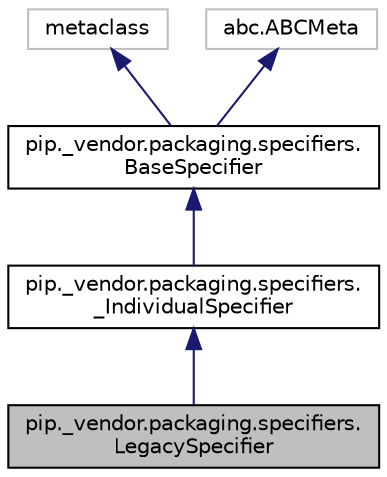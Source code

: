 digraph "pip._vendor.packaging.specifiers.LegacySpecifier"
{
 // LATEX_PDF_SIZE
  edge [fontname="Helvetica",fontsize="10",labelfontname="Helvetica",labelfontsize="10"];
  node [fontname="Helvetica",fontsize="10",shape=record];
  Node1 [label="pip._vendor.packaging.specifiers.\lLegacySpecifier",height=0.2,width=0.4,color="black", fillcolor="grey75", style="filled", fontcolor="black",tooltip=" "];
  Node2 -> Node1 [dir="back",color="midnightblue",fontsize="10",style="solid",fontname="Helvetica"];
  Node2 [label="pip._vendor.packaging.specifiers.\l_IndividualSpecifier",height=0.2,width=0.4,color="black", fillcolor="white", style="filled",URL="$classpip_1_1__vendor_1_1packaging_1_1specifiers_1_1__IndividualSpecifier.html",tooltip=" "];
  Node3 -> Node2 [dir="back",color="midnightblue",fontsize="10",style="solid",fontname="Helvetica"];
  Node3 [label="pip._vendor.packaging.specifiers.\lBaseSpecifier",height=0.2,width=0.4,color="black", fillcolor="white", style="filled",URL="$classpip_1_1__vendor_1_1packaging_1_1specifiers_1_1BaseSpecifier.html",tooltip=" "];
  Node4 -> Node3 [dir="back",color="midnightblue",fontsize="10",style="solid",fontname="Helvetica"];
  Node4 [label="metaclass",height=0.2,width=0.4,color="grey75", fillcolor="white", style="filled",tooltip=" "];
  Node5 -> Node3 [dir="back",color="midnightblue",fontsize="10",style="solid",fontname="Helvetica"];
  Node5 [label="abc.ABCMeta",height=0.2,width=0.4,color="grey75", fillcolor="white", style="filled",tooltip=" "];
}
